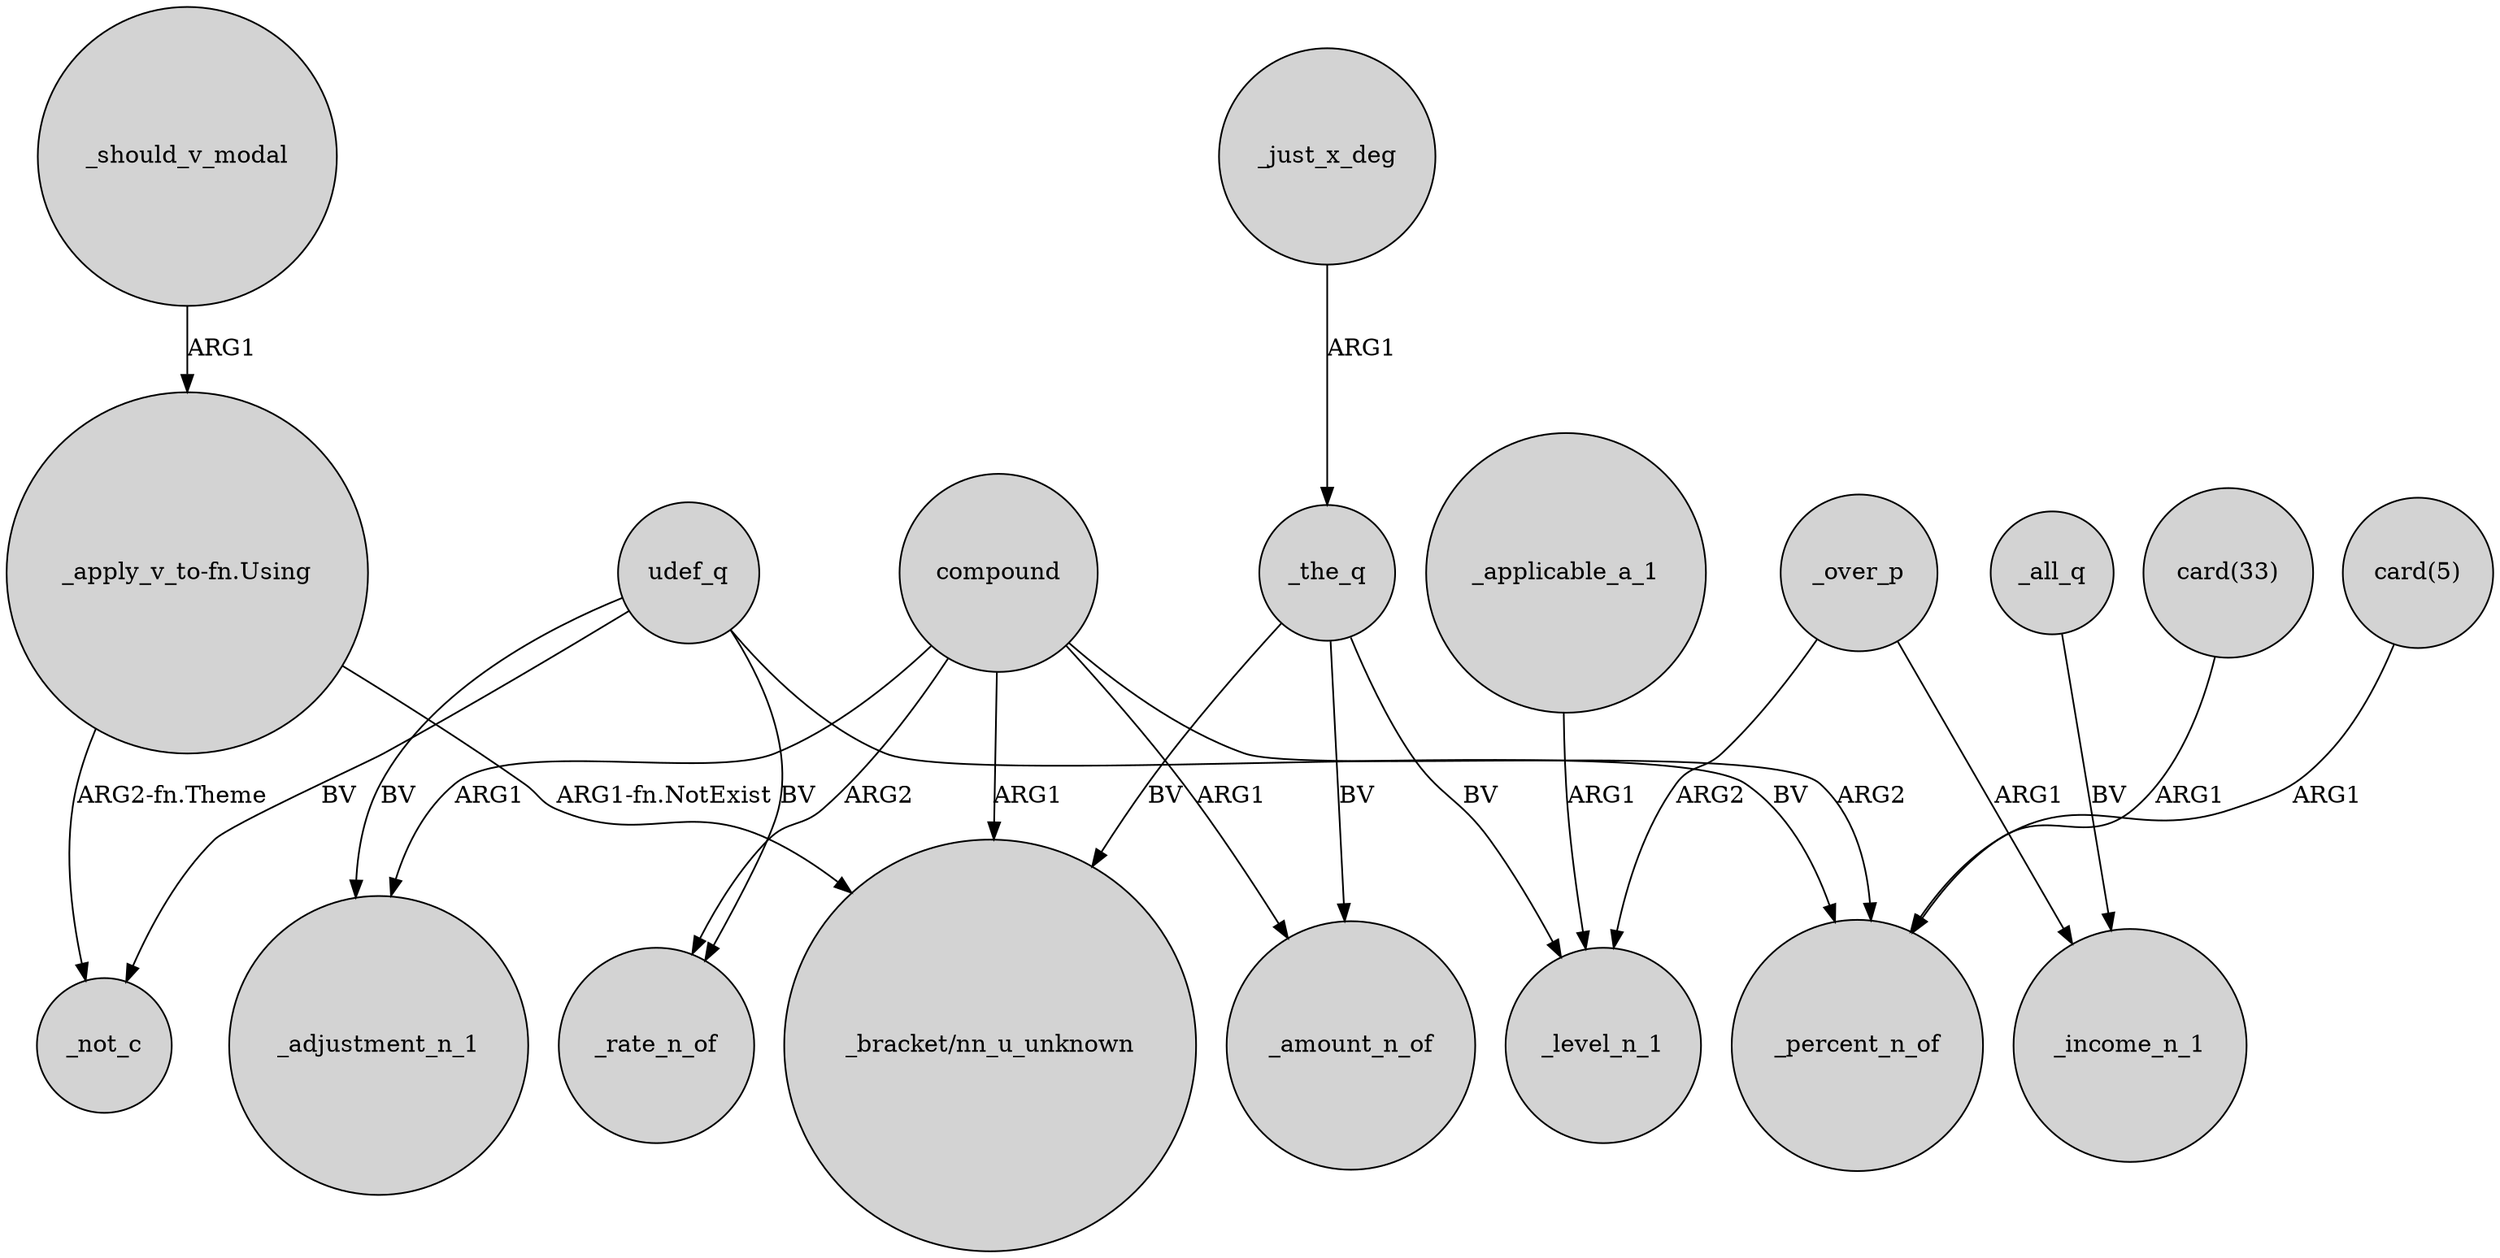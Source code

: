digraph {
	node [shape=circle style=filled]
	"_apply_v_to-fn.Using" -> _not_c [label="ARG2-fn.Theme"]
	_the_q -> _amount_n_of [label=BV]
	_should_v_modal -> "_apply_v_to-fn.Using" [label=ARG1]
	compound -> "_bracket/nn_u_unknown" [label=ARG1]
	_applicable_a_1 -> _level_n_1 [label=ARG1]
	_over_p -> _level_n_1 [label=ARG2]
	udef_q -> _rate_n_of [label=BV]
	"card(33)" -> _percent_n_of [label=ARG1]
	_all_q -> _income_n_1 [label=BV]
	_the_q -> _level_n_1 [label=BV]
	compound -> _percent_n_of [label=ARG2]
	compound -> _adjustment_n_1 [label=ARG1]
	udef_q -> _adjustment_n_1 [label=BV]
	compound -> _amount_n_of [label=ARG1]
	_just_x_deg -> _the_q [label=ARG1]
	compound -> _rate_n_of [label=ARG2]
	"card(5)" -> _percent_n_of [label=ARG1]
	udef_q -> _percent_n_of [label=BV]
	udef_q -> _not_c [label=BV]
	_the_q -> "_bracket/nn_u_unknown" [label=BV]
	_over_p -> _income_n_1 [label=ARG1]
	"_apply_v_to-fn.Using" -> "_bracket/nn_u_unknown" [label="ARG1-fn.NotExist"]
}
